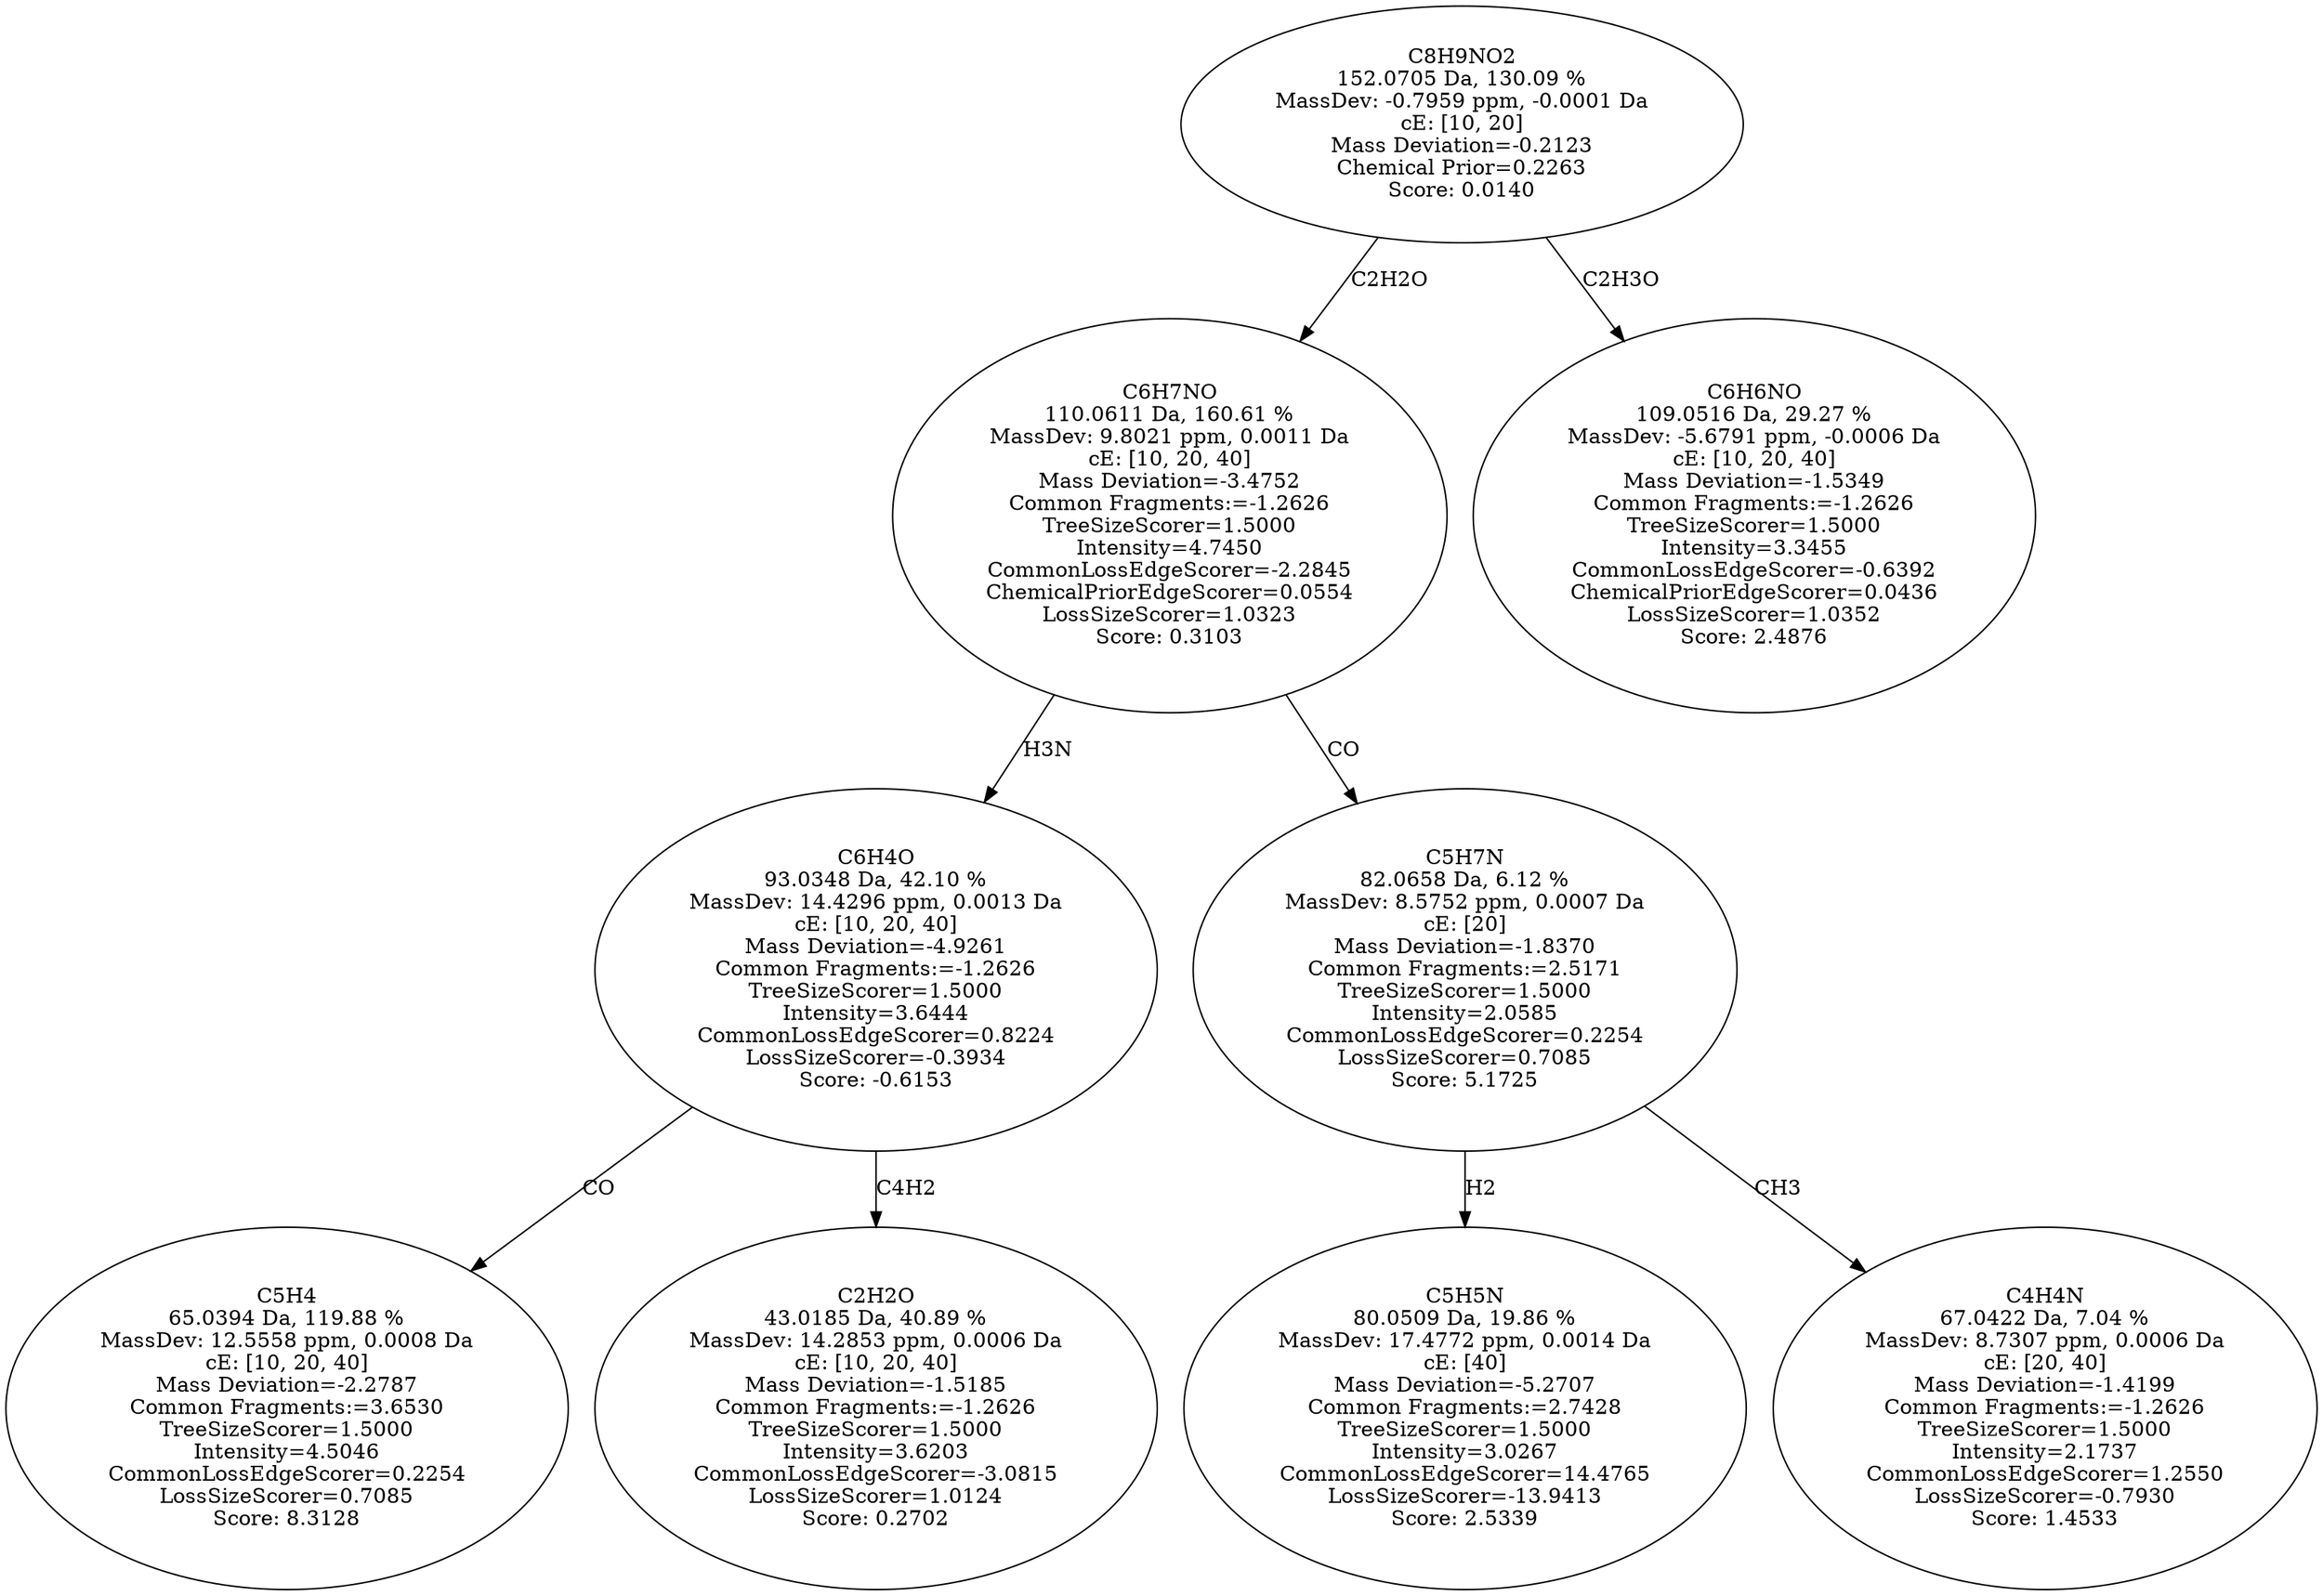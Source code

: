 strict digraph {
v1 [label="C5H4\n65.0394 Da, 119.88 %\nMassDev: 12.5558 ppm, 0.0008 Da\ncE: [10, 20, 40]\nMass Deviation=-2.2787\nCommon Fragments:=3.6530\nTreeSizeScorer=1.5000\nIntensity=4.5046\nCommonLossEdgeScorer=0.2254\nLossSizeScorer=0.7085\nScore: 8.3128"];
v2 [label="C2H2O\n43.0185 Da, 40.89 %\nMassDev: 14.2853 ppm, 0.0006 Da\ncE: [10, 20, 40]\nMass Deviation=-1.5185\nCommon Fragments:=-1.2626\nTreeSizeScorer=1.5000\nIntensity=3.6203\nCommonLossEdgeScorer=-3.0815\nLossSizeScorer=1.0124\nScore: 0.2702"];
v3 [label="C6H4O\n93.0348 Da, 42.10 %\nMassDev: 14.4296 ppm, 0.0013 Da\ncE: [10, 20, 40]\nMass Deviation=-4.9261\nCommon Fragments:=-1.2626\nTreeSizeScorer=1.5000\nIntensity=3.6444\nCommonLossEdgeScorer=0.8224\nLossSizeScorer=-0.3934\nScore: -0.6153"];
v4 [label="C5H5N\n80.0509 Da, 19.86 %\nMassDev: 17.4772 ppm, 0.0014 Da\ncE: [40]\nMass Deviation=-5.2707\nCommon Fragments:=2.7428\nTreeSizeScorer=1.5000\nIntensity=3.0267\nCommonLossEdgeScorer=14.4765\nLossSizeScorer=-13.9413\nScore: 2.5339"];
v5 [label="C4H4N\n67.0422 Da, 7.04 %\nMassDev: 8.7307 ppm, 0.0006 Da\ncE: [20, 40]\nMass Deviation=-1.4199\nCommon Fragments:=-1.2626\nTreeSizeScorer=1.5000\nIntensity=2.1737\nCommonLossEdgeScorer=1.2550\nLossSizeScorer=-0.7930\nScore: 1.4533"];
v6 [label="C5H7N\n82.0658 Da, 6.12 %\nMassDev: 8.5752 ppm, 0.0007 Da\ncE: [20]\nMass Deviation=-1.8370\nCommon Fragments:=2.5171\nTreeSizeScorer=1.5000\nIntensity=2.0585\nCommonLossEdgeScorer=0.2254\nLossSizeScorer=0.7085\nScore: 5.1725"];
v7 [label="C6H7NO\n110.0611 Da, 160.61 %\nMassDev: 9.8021 ppm, 0.0011 Da\ncE: [10, 20, 40]\nMass Deviation=-3.4752\nCommon Fragments:=-1.2626\nTreeSizeScorer=1.5000\nIntensity=4.7450\nCommonLossEdgeScorer=-2.2845\nChemicalPriorEdgeScorer=0.0554\nLossSizeScorer=1.0323\nScore: 0.3103"];
v8 [label="C6H6NO\n109.0516 Da, 29.27 %\nMassDev: -5.6791 ppm, -0.0006 Da\ncE: [10, 20, 40]\nMass Deviation=-1.5349\nCommon Fragments:=-1.2626\nTreeSizeScorer=1.5000\nIntensity=3.3455\nCommonLossEdgeScorer=-0.6392\nChemicalPriorEdgeScorer=0.0436\nLossSizeScorer=1.0352\nScore: 2.4876"];
v9 [label="C8H9NO2\n152.0705 Da, 130.09 %\nMassDev: -0.7959 ppm, -0.0001 Da\ncE: [10, 20]\nMass Deviation=-0.2123\nChemical Prior=0.2263\nScore: 0.0140"];
v3 -> v1 [label="CO"];
v3 -> v2 [label="C4H2"];
v7 -> v3 [label="H3N"];
v6 -> v4 [label="H2"];
v6 -> v5 [label="CH3"];
v7 -> v6 [label="CO"];
v9 -> v7 [label="C2H2O"];
v9 -> v8 [label="C2H3O"];
}